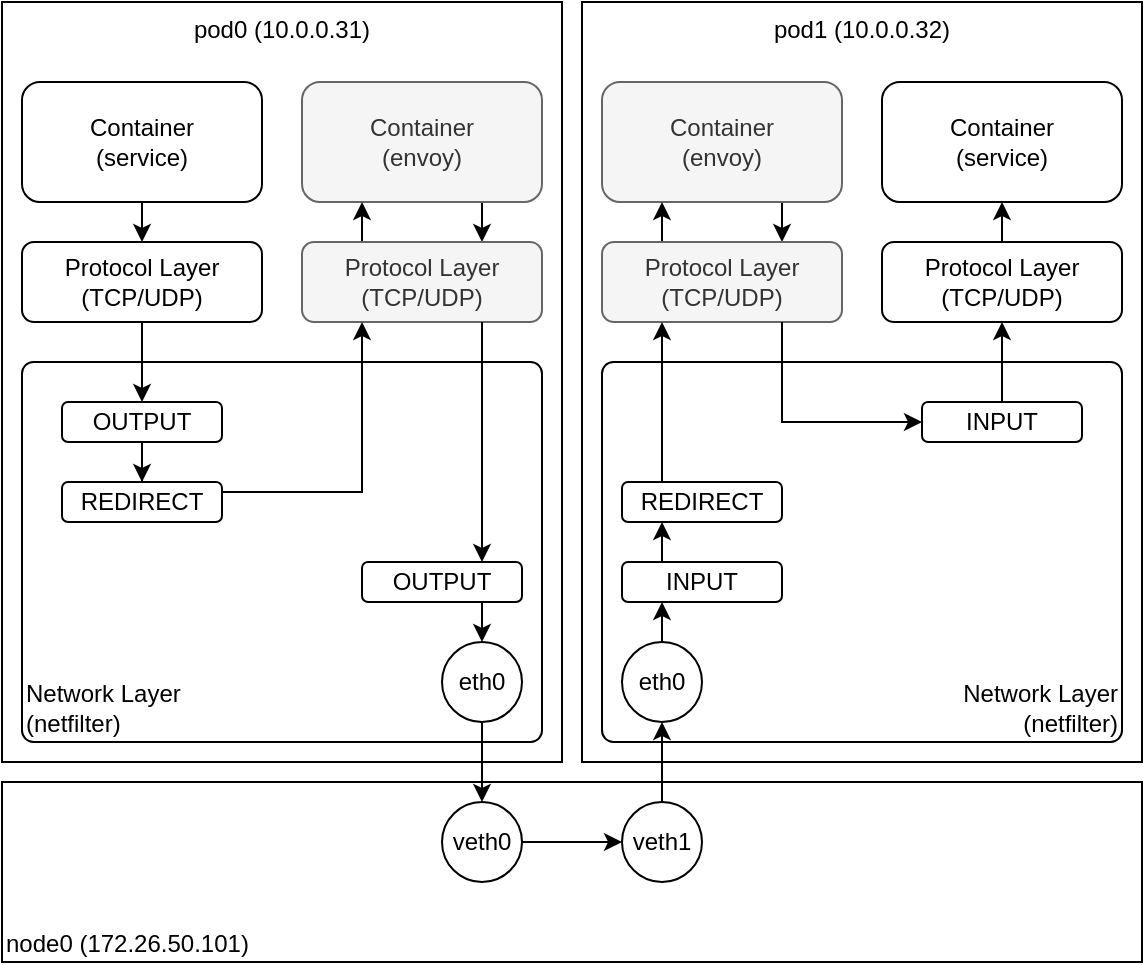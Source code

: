<mxfile version="21.2.8" type="device" pages="2">
  <diagram id="pXHvtYav2Pysedo_RmuX" name="proxy">
    <mxGraphModel dx="1026" dy="743" grid="1" gridSize="10" guides="1" tooltips="1" connect="1" arrows="1" fold="1" page="1" pageScale="1" pageWidth="1169" pageHeight="827" math="0" shadow="0">
      <root>
        <mxCell id="aFk_JBvx_h8Nmqke8xjW-0" />
        <mxCell id="aFk_JBvx_h8Nmqke8xjW-1" parent="aFk_JBvx_h8Nmqke8xjW-0" />
        <mxCell id="aFk_JBvx_h8Nmqke8xjW-3" value="pod0 (10.0.0.31)" style="rounded=0;whiteSpace=wrap;html=1;verticalAlign=top;labelPosition=center;verticalLabelPosition=middle;align=center;" parent="aFk_JBvx_h8Nmqke8xjW-1" vertex="1">
          <mxGeometry x="80" y="80" width="280" height="380" as="geometry" />
        </mxCell>
        <mxCell id="aFk_JBvx_h8Nmqke8xjW-4" value="node0 (172.26.50.101)" style="rounded=0;whiteSpace=wrap;html=1;align=left;verticalAlign=bottom;" parent="aFk_JBvx_h8Nmqke8xjW-1" vertex="1">
          <mxGeometry x="80" y="470" width="570" height="90" as="geometry" />
        </mxCell>
        <mxCell id="VVs1lbDNaR7RJr-PQI_7-19" value="" style="edgeStyle=orthogonalEdgeStyle;rounded=0;orthogonalLoop=1;jettySize=auto;html=1;exitX=0.5;exitY=1;exitDx=0;exitDy=0;entryX=0.5;entryY=0;entryDx=0;entryDy=0;" parent="aFk_JBvx_h8Nmqke8xjW-1" source="HoIHI8u8LAvMGhv5F3Ip-1" target="HoIHI8u8LAvMGhv5F3Ip-3" edge="1">
          <mxGeometry relative="1" as="geometry" />
        </mxCell>
        <mxCell id="HoIHI8u8LAvMGhv5F3Ip-1" value="Container&lt;br&gt;(service)" style="rounded=1;whiteSpace=wrap;html=1;align=center;" parent="aFk_JBvx_h8Nmqke8xjW-1" vertex="1">
          <mxGeometry x="90" y="120" width="120" height="60" as="geometry" />
        </mxCell>
        <mxCell id="HoIHI8u8LAvMGhv5F3Ip-13" value="" style="edgeStyle=orthogonalEdgeStyle;rounded=0;orthogonalLoop=1;jettySize=auto;html=1;exitX=0.75;exitY=1;exitDx=0;exitDy=0;entryX=0.75;entryY=0;entryDx=0;entryDy=0;" parent="aFk_JBvx_h8Nmqke8xjW-1" source="HoIHI8u8LAvMGhv5F3Ip-2" target="HoIHI8u8LAvMGhv5F3Ip-4" edge="1">
          <mxGeometry relative="1" as="geometry" />
        </mxCell>
        <mxCell id="HoIHI8u8LAvMGhv5F3Ip-2" value="Container&lt;br&gt;(envoy)" style="rounded=1;whiteSpace=wrap;html=1;align=center;fillColor=#f5f5f5;fontColor=#333333;strokeColor=#666666;" parent="aFk_JBvx_h8Nmqke8xjW-1" vertex="1">
          <mxGeometry x="230" y="120" width="120" height="60" as="geometry" />
        </mxCell>
        <mxCell id="HoIHI8u8LAvMGhv5F3Ip-3" value="Protocol Layer&lt;br&gt;(TCP/UDP)" style="rounded=1;whiteSpace=wrap;html=1;align=center;" parent="aFk_JBvx_h8Nmqke8xjW-1" vertex="1">
          <mxGeometry x="90" y="200" width="120" height="40" as="geometry" />
        </mxCell>
        <mxCell id="HoIHI8u8LAvMGhv5F3Ip-12" value="" style="edgeStyle=orthogonalEdgeStyle;rounded=0;orthogonalLoop=1;jettySize=auto;html=1;exitX=0.25;exitY=0;exitDx=0;exitDy=0;entryX=0.25;entryY=1;entryDx=0;entryDy=0;" parent="aFk_JBvx_h8Nmqke8xjW-1" source="HoIHI8u8LAvMGhv5F3Ip-4" target="HoIHI8u8LAvMGhv5F3Ip-2" edge="1">
          <mxGeometry relative="1" as="geometry" />
        </mxCell>
        <mxCell id="HoIHI8u8LAvMGhv5F3Ip-4" value="Protocol Layer&lt;br&gt;(TCP/UDP)" style="rounded=1;whiteSpace=wrap;html=1;align=center;fillColor=#f5f5f5;fontColor=#333333;strokeColor=#666666;" parent="aFk_JBvx_h8Nmqke8xjW-1" vertex="1">
          <mxGeometry x="230" y="200" width="120" height="40" as="geometry" />
        </mxCell>
        <mxCell id="HoIHI8u8LAvMGhv5F3Ip-5" value="Network Layer&lt;br&gt;(netfilter)" style="rounded=1;whiteSpace=wrap;html=1;align=left;arcSize=3;verticalAlign=bottom;" parent="aFk_JBvx_h8Nmqke8xjW-1" vertex="1">
          <mxGeometry x="90" y="260" width="260" height="190" as="geometry" />
        </mxCell>
        <mxCell id="VVs1lbDNaR7RJr-PQI_7-13" value="" style="edgeStyle=orthogonalEdgeStyle;rounded=0;orthogonalLoop=1;jettySize=auto;html=1;exitX=0.5;exitY=1;exitDx=0;exitDy=0;" parent="aFk_JBvx_h8Nmqke8xjW-1" source="VVs1lbDNaR7RJr-PQI_7-0" target="VVs1lbDNaR7RJr-PQI_7-1" edge="1">
          <mxGeometry relative="1" as="geometry" />
        </mxCell>
        <mxCell id="VVs1lbDNaR7RJr-PQI_7-0" value="OUTPUT" style="rounded=1;whiteSpace=wrap;html=1;align=center;" parent="aFk_JBvx_h8Nmqke8xjW-1" vertex="1">
          <mxGeometry x="110" y="280" width="80" height="20" as="geometry" />
        </mxCell>
        <mxCell id="VVs1lbDNaR7RJr-PQI_7-14" value="" style="edgeStyle=orthogonalEdgeStyle;rounded=0;orthogonalLoop=1;jettySize=auto;html=1;exitX=1;exitY=0.25;exitDx=0;exitDy=0;entryX=0.25;entryY=1;entryDx=0;entryDy=0;" parent="aFk_JBvx_h8Nmqke8xjW-1" source="VVs1lbDNaR7RJr-PQI_7-1" target="HoIHI8u8LAvMGhv5F3Ip-4" edge="1">
          <mxGeometry relative="1" as="geometry" />
        </mxCell>
        <mxCell id="VVs1lbDNaR7RJr-PQI_7-1" value="REDIRECT" style="rounded=1;whiteSpace=wrap;html=1;align=center;" parent="aFk_JBvx_h8Nmqke8xjW-1" vertex="1">
          <mxGeometry x="110" y="320" width="80" height="20" as="geometry" />
        </mxCell>
        <mxCell id="ZQ7_CADrsBmlFpr7KHq--1" value="" style="edgeStyle=orthogonalEdgeStyle;rounded=0;orthogonalLoop=1;jettySize=auto;html=1;exitX=0.75;exitY=1;exitDx=0;exitDy=0;entryX=0.5;entryY=0;entryDx=0;entryDy=0;" parent="aFk_JBvx_h8Nmqke8xjW-1" source="VVs1lbDNaR7RJr-PQI_7-9" target="ZQ7_CADrsBmlFpr7KHq--0" edge="1">
          <mxGeometry relative="1" as="geometry" />
        </mxCell>
        <mxCell id="VVs1lbDNaR7RJr-PQI_7-9" value="OUTPUT" style="rounded=1;whiteSpace=wrap;html=1;align=center;" parent="aFk_JBvx_h8Nmqke8xjW-1" vertex="1">
          <mxGeometry x="260" y="360" width="80" height="20" as="geometry" />
        </mxCell>
        <mxCell id="VVs1lbDNaR7RJr-PQI_7-12" value="" style="edgeStyle=orthogonalEdgeStyle;rounded=0;orthogonalLoop=1;jettySize=auto;html=1;exitX=0.5;exitY=1;exitDx=0;exitDy=0;entryX=0.5;entryY=0;entryDx=0;entryDy=0;" parent="aFk_JBvx_h8Nmqke8xjW-1" source="HoIHI8u8LAvMGhv5F3Ip-3" target="VVs1lbDNaR7RJr-PQI_7-0" edge="1">
          <mxGeometry relative="1" as="geometry" />
        </mxCell>
        <mxCell id="VVs1lbDNaR7RJr-PQI_7-15" value="" style="edgeStyle=orthogonalEdgeStyle;rounded=0;orthogonalLoop=1;jettySize=auto;html=1;exitX=0.75;exitY=1;exitDx=0;exitDy=0;entryX=0.75;entryY=0;entryDx=0;entryDy=0;" parent="aFk_JBvx_h8Nmqke8xjW-1" source="HoIHI8u8LAvMGhv5F3Ip-4" target="VVs1lbDNaR7RJr-PQI_7-9" edge="1">
          <mxGeometry relative="1" as="geometry" />
        </mxCell>
        <mxCell id="ZQ7_CADrsBmlFpr7KHq--3" value="" style="edgeStyle=orthogonalEdgeStyle;rounded=0;orthogonalLoop=1;jettySize=auto;html=1;exitX=0.5;exitY=1;exitDx=0;exitDy=0;entryX=0.5;entryY=0;entryDx=0;entryDy=0;" parent="aFk_JBvx_h8Nmqke8xjW-1" source="ZQ7_CADrsBmlFpr7KHq--0" target="ZQ7_CADrsBmlFpr7KHq--2" edge="1">
          <mxGeometry relative="1" as="geometry" />
        </mxCell>
        <mxCell id="ZQ7_CADrsBmlFpr7KHq--0" value="eth0" style="ellipse;whiteSpace=wrap;html=1;aspect=fixed;fontSize=12;" parent="aFk_JBvx_h8Nmqke8xjW-1" vertex="1">
          <mxGeometry x="300" y="400" width="40" height="40" as="geometry" />
        </mxCell>
        <mxCell id="ZQ7_CADrsBmlFpr7KHq--6" value="" style="edgeStyle=orthogonalEdgeStyle;rounded=0;orthogonalLoop=1;jettySize=auto;html=1;exitX=1;exitY=0.5;exitDx=0;exitDy=0;entryX=0;entryY=0.5;entryDx=0;entryDy=0;" parent="aFk_JBvx_h8Nmqke8xjW-1" source="ZQ7_CADrsBmlFpr7KHq--2" target="ZQ7_CADrsBmlFpr7KHq--5" edge="1">
          <mxGeometry relative="1" as="geometry" />
        </mxCell>
        <mxCell id="ZQ7_CADrsBmlFpr7KHq--2" value="veth0" style="ellipse;whiteSpace=wrap;html=1;aspect=fixed;fontSize=12;" parent="aFk_JBvx_h8Nmqke8xjW-1" vertex="1">
          <mxGeometry x="300" y="480" width="40" height="40" as="geometry" />
        </mxCell>
        <mxCell id="ZQ7_CADrsBmlFpr7KHq--5" value="veth1" style="ellipse;whiteSpace=wrap;html=1;aspect=fixed;fontSize=12;" parent="aFk_JBvx_h8Nmqke8xjW-1" vertex="1">
          <mxGeometry x="390" y="480" width="40" height="40" as="geometry" />
        </mxCell>
        <mxCell id="uEiVoYxrgvNcAxMR7evr-18" value="pod1 (10.0.0.32)" style="rounded=0;whiteSpace=wrap;html=1;verticalAlign=top;labelPosition=center;verticalLabelPosition=middle;align=center;" parent="aFk_JBvx_h8Nmqke8xjW-1" vertex="1">
          <mxGeometry x="370" y="80" width="280" height="380" as="geometry" />
        </mxCell>
        <mxCell id="uEiVoYxrgvNcAxMR7evr-46" value="" style="edgeStyle=orthogonalEdgeStyle;shape=connector;rounded=0;orthogonalLoop=1;jettySize=auto;html=1;exitX=0.75;exitY=1;exitDx=0;exitDy=0;entryX=0.75;entryY=0;entryDx=0;entryDy=0;labelBackgroundColor=default;strokeColor=default;fontFamily=Helvetica;fontSize=11;fontColor=default;endArrow=classic;" parent="aFk_JBvx_h8Nmqke8xjW-1" source="uEiVoYxrgvNcAxMR7evr-20" target="uEiVoYxrgvNcAxMR7evr-23" edge="1">
          <mxGeometry relative="1" as="geometry" />
        </mxCell>
        <mxCell id="uEiVoYxrgvNcAxMR7evr-20" value="Container&lt;br&gt;(envoy)" style="rounded=1;whiteSpace=wrap;html=1;align=center;fillColor=#f5f5f5;fontColor=#333333;strokeColor=#666666;" parent="aFk_JBvx_h8Nmqke8xjW-1" vertex="1">
          <mxGeometry x="380" y="120" width="120" height="60" as="geometry" />
        </mxCell>
        <mxCell id="uEiVoYxrgvNcAxMR7evr-22" value="Container&lt;br&gt;(service)" style="rounded=1;whiteSpace=wrap;html=1;align=center;" parent="aFk_JBvx_h8Nmqke8xjW-1" vertex="1">
          <mxGeometry x="520" y="120" width="120" height="60" as="geometry" />
        </mxCell>
        <mxCell id="uEiVoYxrgvNcAxMR7evr-45" value="" style="edgeStyle=orthogonalEdgeStyle;shape=connector;rounded=0;orthogonalLoop=1;jettySize=auto;html=1;exitX=0.25;exitY=0;exitDx=0;exitDy=0;entryX=0.25;entryY=1;entryDx=0;entryDy=0;labelBackgroundColor=default;strokeColor=default;fontFamily=Helvetica;fontSize=11;fontColor=default;endArrow=classic;" parent="aFk_JBvx_h8Nmqke8xjW-1" source="uEiVoYxrgvNcAxMR7evr-23" target="uEiVoYxrgvNcAxMR7evr-20" edge="1">
          <mxGeometry relative="1" as="geometry" />
        </mxCell>
        <mxCell id="uEiVoYxrgvNcAxMR7evr-23" value="Protocol Layer&lt;br&gt;(TCP/UDP)" style="rounded=1;whiteSpace=wrap;html=1;align=center;fillColor=#f5f5f5;fontColor=#333333;strokeColor=#666666;" parent="aFk_JBvx_h8Nmqke8xjW-1" vertex="1">
          <mxGeometry x="380" y="200" width="120" height="40" as="geometry" />
        </mxCell>
        <mxCell id="uEiVoYxrgvNcAxMR7evr-47" value="" style="edgeStyle=orthogonalEdgeStyle;shape=connector;rounded=0;orthogonalLoop=1;jettySize=auto;html=1;exitX=0.5;exitY=0;exitDx=0;exitDy=0;entryX=0.5;entryY=1;entryDx=0;entryDy=0;labelBackgroundColor=default;strokeColor=default;fontFamily=Helvetica;fontSize=11;fontColor=default;endArrow=classic;" parent="aFk_JBvx_h8Nmqke8xjW-1" source="uEiVoYxrgvNcAxMR7evr-25" target="uEiVoYxrgvNcAxMR7evr-22" edge="1">
          <mxGeometry relative="1" as="geometry" />
        </mxCell>
        <mxCell id="uEiVoYxrgvNcAxMR7evr-25" value="Protocol Layer&lt;br&gt;(TCP/UDP)" style="rounded=1;whiteSpace=wrap;html=1;align=center;" parent="aFk_JBvx_h8Nmqke8xjW-1" vertex="1">
          <mxGeometry x="520" y="200" width="120" height="40" as="geometry" />
        </mxCell>
        <mxCell id="uEiVoYxrgvNcAxMR7evr-26" value="Network Layer&lt;br&gt;(netfilter)" style="rounded=1;whiteSpace=wrap;html=1;align=right;arcSize=3;verticalAlign=bottom;" parent="aFk_JBvx_h8Nmqke8xjW-1" vertex="1">
          <mxGeometry x="380" y="260" width="260" height="190" as="geometry" />
        </mxCell>
        <mxCell id="uEiVoYxrgvNcAxMR7evr-43" value="" style="edgeStyle=orthogonalEdgeStyle;shape=connector;rounded=0;orthogonalLoop=1;jettySize=auto;html=1;exitX=0.5;exitY=0;exitDx=0;exitDy=0;labelBackgroundColor=default;strokeColor=default;fontFamily=Helvetica;fontSize=11;fontColor=default;endArrow=classic;" parent="aFk_JBvx_h8Nmqke8xjW-1" source="uEiVoYxrgvNcAxMR7evr-28" target="uEiVoYxrgvNcAxMR7evr-25" edge="1">
          <mxGeometry relative="1" as="geometry" />
        </mxCell>
        <mxCell id="uEiVoYxrgvNcAxMR7evr-28" value="INPUT" style="rounded=1;whiteSpace=wrap;html=1;align=center;" parent="aFk_JBvx_h8Nmqke8xjW-1" vertex="1">
          <mxGeometry x="540" y="280" width="80" height="20" as="geometry" />
        </mxCell>
        <mxCell id="uEiVoYxrgvNcAxMR7evr-41" value="" style="edgeStyle=orthogonalEdgeStyle;shape=connector;rounded=0;orthogonalLoop=1;jettySize=auto;html=1;exitX=0.25;exitY=0;exitDx=0;exitDy=0;entryX=0.25;entryY=1;entryDx=0;entryDy=0;labelBackgroundColor=default;strokeColor=default;fontFamily=Helvetica;fontSize=11;fontColor=default;endArrow=classic;" parent="aFk_JBvx_h8Nmqke8xjW-1" source="uEiVoYxrgvNcAxMR7evr-30" target="uEiVoYxrgvNcAxMR7evr-23" edge="1">
          <mxGeometry relative="1" as="geometry" />
        </mxCell>
        <mxCell id="uEiVoYxrgvNcAxMR7evr-30" value="REDIRECT" style="rounded=1;whiteSpace=wrap;html=1;align=center;" parent="aFk_JBvx_h8Nmqke8xjW-1" vertex="1">
          <mxGeometry x="390" y="320" width="80" height="20" as="geometry" />
        </mxCell>
        <mxCell id="uEiVoYxrgvNcAxMR7evr-40" value="" style="edgeStyle=orthogonalEdgeStyle;shape=connector;rounded=0;orthogonalLoop=1;jettySize=auto;html=1;exitX=0.25;exitY=0;exitDx=0;exitDy=0;entryX=0.25;entryY=1;entryDx=0;entryDy=0;labelBackgroundColor=default;strokeColor=default;fontFamily=Helvetica;fontSize=11;fontColor=default;endArrow=classic;" parent="aFk_JBvx_h8Nmqke8xjW-1" source="uEiVoYxrgvNcAxMR7evr-32" target="uEiVoYxrgvNcAxMR7evr-30" edge="1">
          <mxGeometry relative="1" as="geometry" />
        </mxCell>
        <mxCell id="uEiVoYxrgvNcAxMR7evr-32" value="INPUT" style="rounded=1;whiteSpace=wrap;html=1;align=center;" parent="aFk_JBvx_h8Nmqke8xjW-1" vertex="1">
          <mxGeometry x="390" y="360" width="80" height="20" as="geometry" />
        </mxCell>
        <mxCell id="uEiVoYxrgvNcAxMR7evr-39" value="" style="edgeStyle=orthogonalEdgeStyle;shape=connector;rounded=0;orthogonalLoop=1;jettySize=auto;html=1;exitX=0.5;exitY=0;exitDx=0;exitDy=0;entryX=0.25;entryY=1;entryDx=0;entryDy=0;labelBackgroundColor=default;strokeColor=default;fontFamily=Helvetica;fontSize=11;fontColor=default;endArrow=classic;" parent="aFk_JBvx_h8Nmqke8xjW-1" source="uEiVoYxrgvNcAxMR7evr-35" target="uEiVoYxrgvNcAxMR7evr-32" edge="1">
          <mxGeometry relative="1" as="geometry" />
        </mxCell>
        <mxCell id="uEiVoYxrgvNcAxMR7evr-35" value="eth0" style="ellipse;whiteSpace=wrap;html=1;aspect=fixed;fontSize=12;" parent="aFk_JBvx_h8Nmqke8xjW-1" vertex="1">
          <mxGeometry x="390" y="400" width="40" height="40" as="geometry" />
        </mxCell>
        <mxCell id="uEiVoYxrgvNcAxMR7evr-36" value="" style="edgeStyle=orthogonalEdgeStyle;rounded=0;orthogonalLoop=1;jettySize=auto;html=1;exitX=0.5;exitY=0;exitDx=0;exitDy=0;entryX=0.5;entryY=1;entryDx=0;entryDy=0;" parent="aFk_JBvx_h8Nmqke8xjW-1" source="ZQ7_CADrsBmlFpr7KHq--5" target="uEiVoYxrgvNcAxMR7evr-35" edge="1">
          <mxGeometry relative="1" as="geometry">
            <mxPoint x="350" y="510" as="sourcePoint" />
            <mxPoint x="595" y="510" as="targetPoint" />
          </mxGeometry>
        </mxCell>
        <mxCell id="uEiVoYxrgvNcAxMR7evr-42" value="" style="edgeStyle=orthogonalEdgeStyle;shape=connector;rounded=0;orthogonalLoop=1;jettySize=auto;html=1;exitX=0.75;exitY=1;exitDx=0;exitDy=0;entryX=0;entryY=0.5;entryDx=0;entryDy=0;labelBackgroundColor=default;strokeColor=default;fontFamily=Helvetica;fontSize=11;fontColor=default;endArrow=classic;" parent="aFk_JBvx_h8Nmqke8xjW-1" source="uEiVoYxrgvNcAxMR7evr-23" target="uEiVoYxrgvNcAxMR7evr-28" edge="1">
          <mxGeometry relative="1" as="geometry" />
        </mxCell>
      </root>
    </mxGraphModel>
  </diagram>
  <diagram id="IBLKRSgLRZsGQNdxWuiJ" name="ambientmesh">
    <mxGraphModel dx="1026" dy="743" grid="1" gridSize="10" guides="1" tooltips="1" connect="1" arrows="1" fold="1" page="1" pageScale="1" pageWidth="827" pageHeight="1169" math="0" shadow="0">
      <root>
        <mxCell id="0" />
        <mxCell id="1" parent="0" />
        <mxCell id="U2TN3oLtOkWqu06LmmgP-1" value="pod0&lt;br&gt;(10.0.0.31)" style="rounded=0;whiteSpace=wrap;html=1;verticalAlign=top;labelPosition=center;verticalLabelPosition=middle;align=center;" parent="1" vertex="1">
          <mxGeometry x="29" y="240" width="120" height="220" as="geometry" />
        </mxCell>
        <mxCell id="U2TN3oLtOkWqu06LmmgP-2" value="node0 (172.26.50.100)" style="rounded=0;whiteSpace=wrap;html=1;align=left;verticalAlign=bottom;" parent="1" vertex="1">
          <mxGeometry x="29" y="470" width="250" height="170" as="geometry" />
        </mxCell>
        <mxCell id="8KWHzZV-AFfDcYeaTi9X-23" style="edgeStyle=orthogonalEdgeStyle;rounded=0;orthogonalLoop=1;jettySize=auto;html=1;exitX=0.5;exitY=1;exitDx=0;exitDy=0;entryX=0.5;entryY=0;entryDx=0;entryDy=0;" parent="1" source="U2TN3oLtOkWqu06LmmgP-4" target="U2TN3oLtOkWqu06LmmgP-20" edge="1">
          <mxGeometry relative="1" as="geometry" />
        </mxCell>
        <mxCell id="U2TN3oLtOkWqu06LmmgP-4" value="Container&lt;br&gt;(service)" style="rounded=1;whiteSpace=wrap;html=1;align=center;" parent="1" vertex="1">
          <mxGeometry x="39" y="280" width="100" height="60" as="geometry" />
        </mxCell>
        <mxCell id="8KWHzZV-AFfDcYeaTi9X-4" style="edgeStyle=orthogonalEdgeStyle;rounded=0;orthogonalLoop=1;jettySize=auto;html=1;exitX=0.5;exitY=1;exitDx=0;exitDy=0;entryX=0.5;entryY=0;entryDx=0;entryDy=0;" parent="1" source="U2TN3oLtOkWqu06LmmgP-20" target="vsCnD0wFeuhGF5DV7V4q-7" edge="1">
          <mxGeometry relative="1" as="geometry" />
        </mxCell>
        <mxCell id="U2TN3oLtOkWqu06LmmgP-20" value="eth0" style="ellipse;whiteSpace=wrap;html=1;aspect=fixed;fontSize=12;" parent="1" vertex="1">
          <mxGeometry x="69" y="409" width="40" height="40" as="geometry" />
        </mxCell>
        <mxCell id="8KWHzZV-AFfDcYeaTi9X-6" style="edgeStyle=orthogonalEdgeStyle;rounded=0;orthogonalLoop=1;jettySize=auto;html=1;exitX=0.5;exitY=1;exitDx=0;exitDy=0;entryX=0.5;entryY=0;entryDx=0;entryDy=0;" parent="1" source="vsCnD0wFeuhGF5DV7V4q-7" target="8KWHzZV-AFfDcYeaTi9X-5" edge="1">
          <mxGeometry relative="1" as="geometry" />
        </mxCell>
        <mxCell id="vsCnD0wFeuhGF5DV7V4q-7" value="veth0" style="ellipse;whiteSpace=wrap;html=1;aspect=fixed;fontSize=12;" parent="1" vertex="1">
          <mxGeometry x="69" y="480" width="40" height="40" as="geometry" />
        </mxCell>
        <mxCell id="cSpZBR1-X22opmSiNUYo-28" style="edgeStyle=orthogonalEdgeStyle;rounded=0;orthogonalLoop=1;jettySize=auto;html=1;exitX=1;exitY=0.5;exitDx=0;exitDy=0;entryX=0;entryY=1;entryDx=0;entryDy=0;" parent="1" source="8KWHzZV-AFfDcYeaTi9X-5" target="cSpZBR1-X22opmSiNUYo-25" edge="1">
          <mxGeometry relative="1" as="geometry" />
        </mxCell>
        <mxCell id="8KWHzZV-AFfDcYeaTi9X-5" value="INGRESS" style="rounded=1;whiteSpace=wrap;html=1;align=center;fontSize=10;" parent="1" vertex="1">
          <mxGeometry x="59" y="540" width="60" height="20" as="geometry" />
        </mxCell>
        <mxCell id="8KWHzZV-AFfDcYeaTi9X-7" value="ztunnel0&lt;br&gt;(10.0.0.50)" style="rounded=0;whiteSpace=wrap;html=1;verticalAlign=top;labelPosition=center;verticalLabelPosition=middle;align=center;" parent="1" vertex="1">
          <mxGeometry x="159" y="240" width="120" height="220" as="geometry" />
        </mxCell>
        <mxCell id="8KWHzZV-AFfDcYeaTi9X-9" value="Container&lt;br&gt;(service)" style="rounded=1;whiteSpace=wrap;html=1;align=center;" parent="1" vertex="1">
          <mxGeometry x="169" y="280" width="100" height="60" as="geometry" />
        </mxCell>
        <mxCell id="cSpZBR1-X22opmSiNUYo-26" style="edgeStyle=orthogonalEdgeStyle;rounded=0;orthogonalLoop=1;jettySize=auto;html=1;exitX=0.5;exitY=0;exitDx=0;exitDy=0;entryX=0.5;entryY=1;entryDx=0;entryDy=0;startArrow=classic;startFill=1;" parent="1" source="8KWHzZV-AFfDcYeaTi9X-12" target="8KWHzZV-AFfDcYeaTi9X-24" edge="1">
          <mxGeometry relative="1" as="geometry" />
        </mxCell>
        <mxCell id="cSpZBR1-X22opmSiNUYo-27" style="edgeStyle=orthogonalEdgeStyle;rounded=0;orthogonalLoop=1;jettySize=auto;html=1;exitX=0.5;exitY=1;exitDx=0;exitDy=0;entryX=0.5;entryY=0;entryDx=0;entryDy=0;startArrow=classic;startFill=1;" parent="1" source="8KWHzZV-AFfDcYeaTi9X-12" target="cSpZBR1-X22opmSiNUYo-25" edge="1">
          <mxGeometry relative="1" as="geometry" />
        </mxCell>
        <mxCell id="8KWHzZV-AFfDcYeaTi9X-12" value="eth0" style="ellipse;whiteSpace=wrap;html=1;aspect=fixed;fontSize=12;" parent="1" vertex="1">
          <mxGeometry x="199" y="409" width="40" height="40" as="geometry" />
        </mxCell>
        <mxCell id="8KWHzZV-AFfDcYeaTi9X-35" style="edgeStyle=orthogonalEdgeStyle;rounded=0;orthogonalLoop=1;jettySize=auto;html=1;exitX=0.5;exitY=0;exitDx=0;exitDy=0;entryX=0.5;entryY=1;entryDx=0;entryDy=0;startArrow=classic;startFill=1;" parent="1" source="8KWHzZV-AFfDcYeaTi9X-24" target="8KWHzZV-AFfDcYeaTi9X-9" edge="1">
          <mxGeometry relative="1" as="geometry" />
        </mxCell>
        <mxCell id="8KWHzZV-AFfDcYeaTi9X-24" value="INGRESS" style="rounded=1;whiteSpace=wrap;html=1;align=center;fontSize=10;" parent="1" vertex="1">
          <mxGeometry x="189" y="370" width="60" height="20" as="geometry" />
        </mxCell>
        <mxCell id="8KWHzZV-AFfDcYeaTi9X-30" value="eth0" style="ellipse;whiteSpace=wrap;html=1;aspect=fixed;fontSize=12;" parent="1" vertex="1">
          <mxGeometry x="199" y="580" width="40" height="40" as="geometry" />
        </mxCell>
        <mxCell id="8KWHzZV-AFfDcYeaTi9X-36" value="waypoint [dev]&lt;br&gt;(10.0.1.70)" style="rounded=0;whiteSpace=wrap;html=1;verticalAlign=top;labelPosition=center;verticalLabelPosition=middle;align=center;" parent="1" vertex="1">
          <mxGeometry x="289" y="240" width="120" height="220" as="geometry" />
        </mxCell>
        <mxCell id="8KWHzZV-AFfDcYeaTi9X-37" value="node1 (172.26.50.101)" style="rounded=0;whiteSpace=wrap;html=1;align=left;verticalAlign=bottom;" parent="1" vertex="1">
          <mxGeometry x="289" y="470" width="250" height="170" as="geometry" />
        </mxCell>
        <mxCell id="8KWHzZV-AFfDcYeaTi9X-39" value="Container&lt;br&gt;(service)" style="rounded=1;whiteSpace=wrap;html=1;align=center;" parent="1" vertex="1">
          <mxGeometry x="299" y="280" width="100" height="60" as="geometry" />
        </mxCell>
        <mxCell id="8KWHzZV-AFfDcYeaTi9X-61" style="edgeStyle=orthogonalEdgeStyle;rounded=0;orthogonalLoop=1;jettySize=auto;html=1;exitX=0.5;exitY=0;exitDx=0;exitDy=0;startArrow=classic;startFill=1;" parent="1" source="8KWHzZV-AFfDcYeaTi9X-41" target="8KWHzZV-AFfDcYeaTi9X-39" edge="1">
          <mxGeometry relative="1" as="geometry" />
        </mxCell>
        <mxCell id="8KWHzZV-AFfDcYeaTi9X-41" value="eth0" style="ellipse;whiteSpace=wrap;html=1;aspect=fixed;fontSize=12;" parent="1" vertex="1">
          <mxGeometry x="329" y="409" width="40" height="40" as="geometry" />
        </mxCell>
        <mxCell id="cSpZBR1-X22opmSiNUYo-33" style="edgeStyle=orthogonalEdgeStyle;rounded=0;orthogonalLoop=1;jettySize=auto;html=1;exitX=1;exitY=1;exitDx=0;exitDy=0;entryX=1;entryY=0;entryDx=0;entryDy=0;" parent="1" source="8KWHzZV-AFfDcYeaTi9X-43" target="8KWHzZV-AFfDcYeaTi9X-55" edge="1">
          <mxGeometry relative="1" as="geometry" />
        </mxCell>
        <mxCell id="cSpZBR1-X22opmSiNUYo-61" style="edgeStyle=orthogonalEdgeStyle;rounded=0;orthogonalLoop=1;jettySize=auto;html=1;exitX=0.5;exitY=0;exitDx=0;exitDy=0;entryX=0.5;entryY=1;entryDx=0;entryDy=0;startArrow=classic;startFill=1;" parent="1" source="8KWHzZV-AFfDcYeaTi9X-43" target="8KWHzZV-AFfDcYeaTi9X-41" edge="1">
          <mxGeometry relative="1" as="geometry" />
        </mxCell>
        <mxCell id="8KWHzZV-AFfDcYeaTi9X-43" value="veth0" style="ellipse;whiteSpace=wrap;html=1;aspect=fixed;fontSize=12;" parent="1" vertex="1">
          <mxGeometry x="329" y="480" width="40" height="40" as="geometry" />
        </mxCell>
        <mxCell id="cSpZBR1-X22opmSiNUYo-30" style="edgeStyle=orthogonalEdgeStyle;rounded=0;orthogonalLoop=1;jettySize=auto;html=1;exitX=0;exitY=0;exitDx=0;exitDy=0;entryX=0;entryY=1;entryDx=0;entryDy=0;" parent="1" source="8KWHzZV-AFfDcYeaTi9X-55" target="8KWHzZV-AFfDcYeaTi9X-43" edge="1">
          <mxGeometry relative="1" as="geometry" />
        </mxCell>
        <mxCell id="8KWHzZV-AFfDcYeaTi9X-55" value="eth0" style="ellipse;whiteSpace=wrap;html=1;aspect=fixed;fontSize=12;" parent="1" vertex="1">
          <mxGeometry x="329" y="580" width="40" height="40" as="geometry" />
        </mxCell>
        <mxCell id="8KWHzZV-AFfDcYeaTi9X-56" style="edgeStyle=orthogonalEdgeStyle;rounded=0;orthogonalLoop=1;jettySize=auto;html=1;exitX=1;exitY=0.5;exitDx=0;exitDy=0;entryX=0;entryY=0.5;entryDx=0;entryDy=0;" parent="1" source="8KWHzZV-AFfDcYeaTi9X-30" target="8KWHzZV-AFfDcYeaTi9X-55" edge="1">
          <mxGeometry relative="1" as="geometry" />
        </mxCell>
        <mxCell id="cSpZBR1-X22opmSiNUYo-1" value="pod1 [dev]&lt;br&gt;(10.0.2.45)" style="rounded=0;whiteSpace=wrap;html=1;verticalAlign=top;labelPosition=center;verticalLabelPosition=middle;align=center;" parent="1" vertex="1">
          <mxGeometry x="549" y="240" width="120" height="220" as="geometry" />
        </mxCell>
        <mxCell id="cSpZBR1-X22opmSiNUYo-2" value="node2 (172.26.50.102)" style="rounded=0;whiteSpace=wrap;html=1;align=left;verticalAlign=bottom;" parent="1" vertex="1">
          <mxGeometry x="549" y="470" width="250" height="170" as="geometry" />
        </mxCell>
        <mxCell id="cSpZBR1-X22opmSiNUYo-4" value="Container&lt;br&gt;(service)" style="rounded=1;whiteSpace=wrap;html=1;align=center;" parent="1" vertex="1">
          <mxGeometry x="559" y="280" width="100" height="60" as="geometry" />
        </mxCell>
        <mxCell id="cSpZBR1-X22opmSiNUYo-43" style="edgeStyle=orthogonalEdgeStyle;rounded=0;orthogonalLoop=1;jettySize=auto;html=1;exitX=0.5;exitY=0;exitDx=0;exitDy=0;entryX=0.5;entryY=1;entryDx=0;entryDy=0;" parent="1" source="cSpZBR1-X22opmSiNUYo-6" target="cSpZBR1-X22opmSiNUYo-4" edge="1">
          <mxGeometry relative="1" as="geometry" />
        </mxCell>
        <mxCell id="cSpZBR1-X22opmSiNUYo-6" value="eth0" style="ellipse;whiteSpace=wrap;html=1;aspect=fixed;fontSize=12;" parent="1" vertex="1">
          <mxGeometry x="589" y="409" width="40" height="40" as="geometry" />
        </mxCell>
        <mxCell id="cSpZBR1-X22opmSiNUYo-42" style="edgeStyle=orthogonalEdgeStyle;rounded=0;orthogonalLoop=1;jettySize=auto;html=1;exitX=0.5;exitY=0;exitDx=0;exitDy=0;entryX=0.5;entryY=1;entryDx=0;entryDy=0;" parent="1" source="cSpZBR1-X22opmSiNUYo-8" target="cSpZBR1-X22opmSiNUYo-6" edge="1">
          <mxGeometry relative="1" as="geometry" />
        </mxCell>
        <mxCell id="cSpZBR1-X22opmSiNUYo-8" value="veth0" style="ellipse;whiteSpace=wrap;html=1;aspect=fixed;fontSize=12;" parent="1" vertex="1">
          <mxGeometry x="589" y="480" width="40" height="40" as="geometry" />
        </mxCell>
        <mxCell id="cSpZBR1-X22opmSiNUYo-10" value="ztunnel2&lt;br&gt;(10.0.2.48)" style="rounded=0;whiteSpace=wrap;html=1;verticalAlign=top;labelPosition=center;verticalLabelPosition=middle;align=center;" parent="1" vertex="1">
          <mxGeometry x="679" y="240" width="120" height="220" as="geometry" />
        </mxCell>
        <mxCell id="cSpZBR1-X22opmSiNUYo-11" value="Container&lt;br&gt;(service)" style="rounded=1;whiteSpace=wrap;html=1;align=center;" parent="1" vertex="1">
          <mxGeometry x="689" y="280" width="100" height="60" as="geometry" />
        </mxCell>
        <mxCell id="cSpZBR1-X22opmSiNUYo-40" style="edgeStyle=orthogonalEdgeStyle;rounded=0;orthogonalLoop=1;jettySize=auto;html=1;exitX=0.5;exitY=0;exitDx=0;exitDy=0;entryX=0.5;entryY=1;entryDx=0;entryDy=0;startArrow=classic;startFill=1;" parent="1" source="cSpZBR1-X22opmSiNUYo-14" target="cSpZBR1-X22opmSiNUYo-17" edge="1">
          <mxGeometry relative="1" as="geometry" />
        </mxCell>
        <mxCell id="cSpZBR1-X22opmSiNUYo-14" value="eth0" style="ellipse;whiteSpace=wrap;html=1;aspect=fixed;fontSize=12;" parent="1" vertex="1">
          <mxGeometry x="719" y="409" width="40" height="40" as="geometry" />
        </mxCell>
        <mxCell id="cSpZBR1-X22opmSiNUYo-16" style="edgeStyle=orthogonalEdgeStyle;rounded=0;orthogonalLoop=1;jettySize=auto;html=1;exitX=0.5;exitY=0;exitDx=0;exitDy=0;entryX=0.5;entryY=1;entryDx=0;entryDy=0;startArrow=classic;startFill=1;" parent="1" source="cSpZBR1-X22opmSiNUYo-17" target="cSpZBR1-X22opmSiNUYo-11" edge="1">
          <mxGeometry relative="1" as="geometry" />
        </mxCell>
        <mxCell id="cSpZBR1-X22opmSiNUYo-17" value="INGRESS" style="rounded=1;whiteSpace=wrap;html=1;align=center;fontSize=10;" parent="1" vertex="1">
          <mxGeometry x="709" y="370" width="60" height="20" as="geometry" />
        </mxCell>
        <mxCell id="cSpZBR1-X22opmSiNUYo-62" style="edgeStyle=orthogonalEdgeStyle;rounded=0;orthogonalLoop=1;jettySize=auto;html=1;exitX=0.5;exitY=0;exitDx=0;exitDy=0;entryX=0.5;entryY=1;entryDx=0;entryDy=0;" parent="1" source="cSpZBR1-X22opmSiNUYo-19" target="cSpZBR1-X22opmSiNUYo-48" edge="1">
          <mxGeometry relative="1" as="geometry" />
        </mxCell>
        <mxCell id="cSpZBR1-X22opmSiNUYo-19" value="eth0" style="ellipse;whiteSpace=wrap;html=1;aspect=fixed;fontSize=12;" parent="1" vertex="1">
          <mxGeometry x="589" y="580" width="40" height="40" as="geometry" />
        </mxCell>
        <mxCell id="cSpZBR1-X22opmSiNUYo-34" style="edgeStyle=orthogonalEdgeStyle;rounded=0;orthogonalLoop=1;jettySize=auto;html=1;exitX=1;exitY=1;exitDx=0;exitDy=0;entryX=1;entryY=0;entryDx=0;entryDy=0;" parent="1" source="cSpZBR1-X22opmSiNUYo-25" target="8KWHzZV-AFfDcYeaTi9X-30" edge="1">
          <mxGeometry relative="1" as="geometry" />
        </mxCell>
        <mxCell id="cSpZBR1-X22opmSiNUYo-25" value="veth1" style="ellipse;whiteSpace=wrap;html=1;aspect=fixed;fontSize=12;" parent="1" vertex="1">
          <mxGeometry x="199" y="480" width="40" height="40" as="geometry" />
        </mxCell>
        <mxCell id="cSpZBR1-X22opmSiNUYo-38" style="edgeStyle=orthogonalEdgeStyle;rounded=0;orthogonalLoop=1;jettySize=auto;html=1;exitX=1;exitY=0.5;exitDx=0;exitDy=0;entryX=0;entryY=0.5;entryDx=0;entryDy=0;" parent="1" source="8KWHzZV-AFfDcYeaTi9X-55" target="cSpZBR1-X22opmSiNUYo-19" edge="1">
          <mxGeometry relative="1" as="geometry" />
        </mxCell>
        <mxCell id="cSpZBR1-X22opmSiNUYo-49" style="edgeStyle=orthogonalEdgeStyle;rounded=0;orthogonalLoop=1;jettySize=auto;html=1;exitX=0.5;exitY=0;exitDx=0;exitDy=0;entryX=0.5;entryY=1;entryDx=0;entryDy=0;" parent="1" source="cSpZBR1-X22opmSiNUYo-48" target="cSpZBR1-X22opmSiNUYo-8" edge="1">
          <mxGeometry relative="1" as="geometry" />
        </mxCell>
        <mxCell id="cSpZBR1-X22opmSiNUYo-68" style="edgeStyle=orthogonalEdgeStyle;rounded=0;orthogonalLoop=1;jettySize=auto;html=1;exitX=0.75;exitY=1;exitDx=0;exitDy=0;entryX=1;entryY=1;entryDx=0;entryDy=0;" parent="1" source="cSpZBR1-X22opmSiNUYo-48" target="cSpZBR1-X22opmSiNUYo-53" edge="1">
          <mxGeometry relative="1" as="geometry" />
        </mxCell>
        <mxCell id="cSpZBR1-X22opmSiNUYo-48" value="EGRESS" style="rounded=1;whiteSpace=wrap;html=1;align=center;fontSize=10;" parent="1" vertex="1">
          <mxGeometry x="579" y="540" width="60" height="20" as="geometry" />
        </mxCell>
        <mxCell id="cSpZBR1-X22opmSiNUYo-58" style="edgeStyle=orthogonalEdgeStyle;rounded=0;orthogonalLoop=1;jettySize=auto;html=1;exitX=0;exitY=1;exitDx=0;exitDy=0;entryX=0.75;entryY=0;entryDx=0;entryDy=0;" parent="1" source="cSpZBR1-X22opmSiNUYo-53" target="cSpZBR1-X22opmSiNUYo-56" edge="1">
          <mxGeometry relative="1" as="geometry" />
        </mxCell>
        <mxCell id="cSpZBR1-X22opmSiNUYo-60" style="edgeStyle=orthogonalEdgeStyle;rounded=0;orthogonalLoop=1;jettySize=auto;html=1;exitX=0.5;exitY=0;exitDx=0;exitDy=0;entryX=0.5;entryY=1;entryDx=0;entryDy=0;startArrow=classic;startFill=1;" parent="1" source="cSpZBR1-X22opmSiNUYo-53" target="cSpZBR1-X22opmSiNUYo-14" edge="1">
          <mxGeometry relative="1" as="geometry" />
        </mxCell>
        <mxCell id="cSpZBR1-X22opmSiNUYo-53" value="veth1" style="ellipse;whiteSpace=wrap;html=1;aspect=fixed;fontSize=12;" parent="1" vertex="1">
          <mxGeometry x="719" y="480" width="40" height="40" as="geometry" />
        </mxCell>
        <mxCell id="cSpZBR1-X22opmSiNUYo-59" style="edgeStyle=orthogonalEdgeStyle;rounded=0;orthogonalLoop=1;jettySize=auto;html=1;exitX=0;exitY=0.5;exitDx=0;exitDy=0;entryX=1;entryY=0.5;entryDx=0;entryDy=0;" parent="1" source="cSpZBR1-X22opmSiNUYo-56" target="cSpZBR1-X22opmSiNUYo-48" edge="1">
          <mxGeometry relative="1" as="geometry" />
        </mxCell>
        <mxCell id="cSpZBR1-X22opmSiNUYo-56" value="INGRESS" style="rounded=1;whiteSpace=wrap;html=1;align=center;fontSize=10;" parent="1" vertex="1">
          <mxGeometry x="679" y="540" width="60" height="20" as="geometry" />
        </mxCell>
        <mxCell id="6aLsk_09z44WYSA2dptq-1" value="ztunnel1&lt;br&gt;(10.0.1.85)" style="rounded=0;whiteSpace=wrap;html=1;verticalAlign=top;labelPosition=center;verticalLabelPosition=middle;align=center;" vertex="1" parent="1">
          <mxGeometry x="419" y="240" width="120" height="220" as="geometry" />
        </mxCell>
        <mxCell id="6aLsk_09z44WYSA2dptq-2" value="Container&lt;br&gt;(service)" style="rounded=1;whiteSpace=wrap;html=1;align=center;" vertex="1" parent="1">
          <mxGeometry x="429" y="280" width="100" height="60" as="geometry" />
        </mxCell>
        <mxCell id="6aLsk_09z44WYSA2dptq-3" style="edgeStyle=orthogonalEdgeStyle;rounded=0;orthogonalLoop=1;jettySize=auto;html=1;exitX=0.5;exitY=0;exitDx=0;exitDy=0;entryX=0.5;entryY=1;entryDx=0;entryDy=0;startArrow=classic;startFill=1;" edge="1" parent="1" source="6aLsk_09z44WYSA2dptq-4" target="6aLsk_09z44WYSA2dptq-6">
          <mxGeometry relative="1" as="geometry" />
        </mxCell>
        <mxCell id="6aLsk_09z44WYSA2dptq-4" value="eth0" style="ellipse;whiteSpace=wrap;html=1;aspect=fixed;fontSize=12;" vertex="1" parent="1">
          <mxGeometry x="459" y="409" width="40" height="40" as="geometry" />
        </mxCell>
        <mxCell id="6aLsk_09z44WYSA2dptq-5" style="edgeStyle=orthogonalEdgeStyle;rounded=0;orthogonalLoop=1;jettySize=auto;html=1;exitX=0.5;exitY=0;exitDx=0;exitDy=0;entryX=0.5;entryY=1;entryDx=0;entryDy=0;startArrow=classic;startFill=1;" edge="1" parent="1" source="6aLsk_09z44WYSA2dptq-6" target="6aLsk_09z44WYSA2dptq-2">
          <mxGeometry relative="1" as="geometry" />
        </mxCell>
        <mxCell id="6aLsk_09z44WYSA2dptq-6" value="INGRESS" style="rounded=1;whiteSpace=wrap;html=1;align=center;fontSize=10;" vertex="1" parent="1">
          <mxGeometry x="449" y="370" width="60" height="20" as="geometry" />
        </mxCell>
      </root>
    </mxGraphModel>
  </diagram>
</mxfile>
